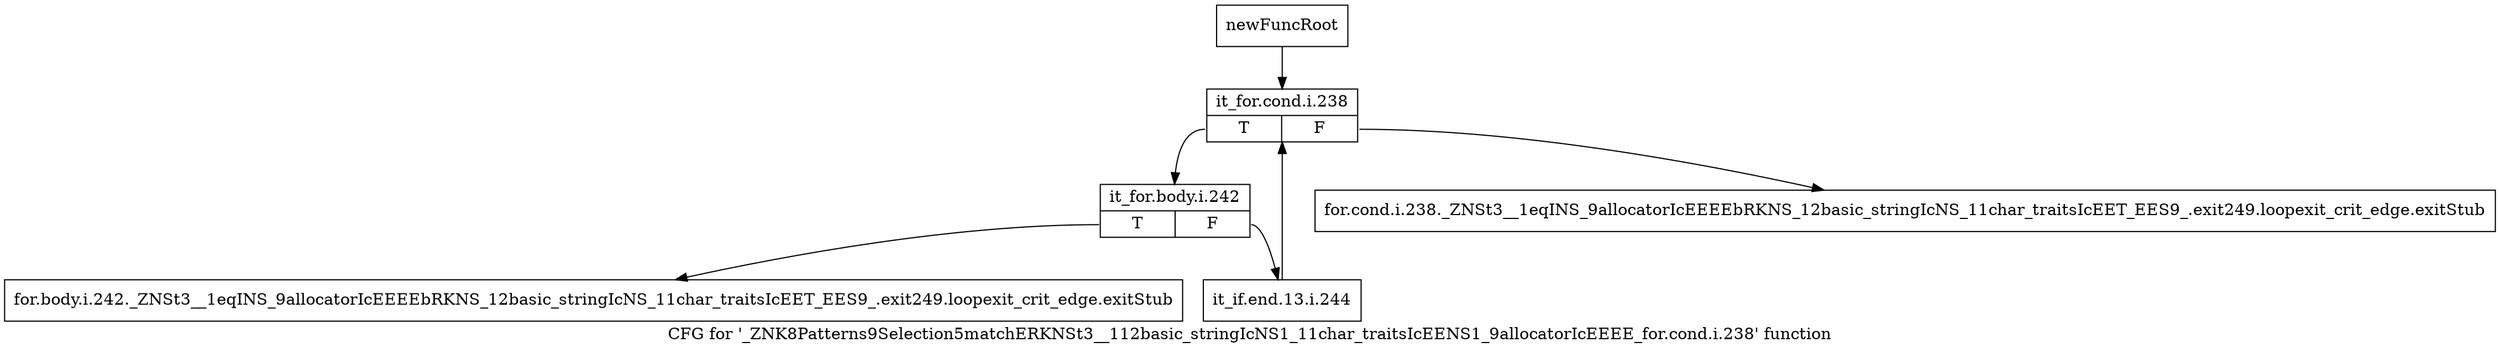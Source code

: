 digraph "CFG for '_ZNK8Patterns9Selection5matchERKNSt3__112basic_stringIcNS1_11char_traitsIcEENS1_9allocatorIcEEEE_for.cond.i.238' function" {
	label="CFG for '_ZNK8Patterns9Selection5matchERKNSt3__112basic_stringIcNS1_11char_traitsIcEENS1_9allocatorIcEEEE_for.cond.i.238' function";

	Node0x9567a20 [shape=record,label="{newFuncRoot}"];
	Node0x9567a20 -> Node0x9567b10;
	Node0x9567a70 [shape=record,label="{for.cond.i.238._ZNSt3__1eqINS_9allocatorIcEEEEbRKNS_12basic_stringIcNS_11char_traitsIcEET_EES9_.exit249.loopexit_crit_edge.exitStub}"];
	Node0x9567ac0 [shape=record,label="{for.body.i.242._ZNSt3__1eqINS_9allocatorIcEEEEbRKNS_12basic_stringIcNS_11char_traitsIcEET_EES9_.exit249.loopexit_crit_edge.exitStub}"];
	Node0x9567b10 [shape=record,label="{it_for.cond.i.238|{<s0>T|<s1>F}}"];
	Node0x9567b10:s0 -> Node0x9567b60;
	Node0x9567b10:s1 -> Node0x9567a70;
	Node0x9567b60 [shape=record,label="{it_for.body.i.242|{<s0>T|<s1>F}}"];
	Node0x9567b60:s0 -> Node0x9567ac0;
	Node0x9567b60:s1 -> Node0x9567bb0;
	Node0x9567bb0 [shape=record,label="{it_if.end.13.i.244}"];
	Node0x9567bb0 -> Node0x9567b10;
}
